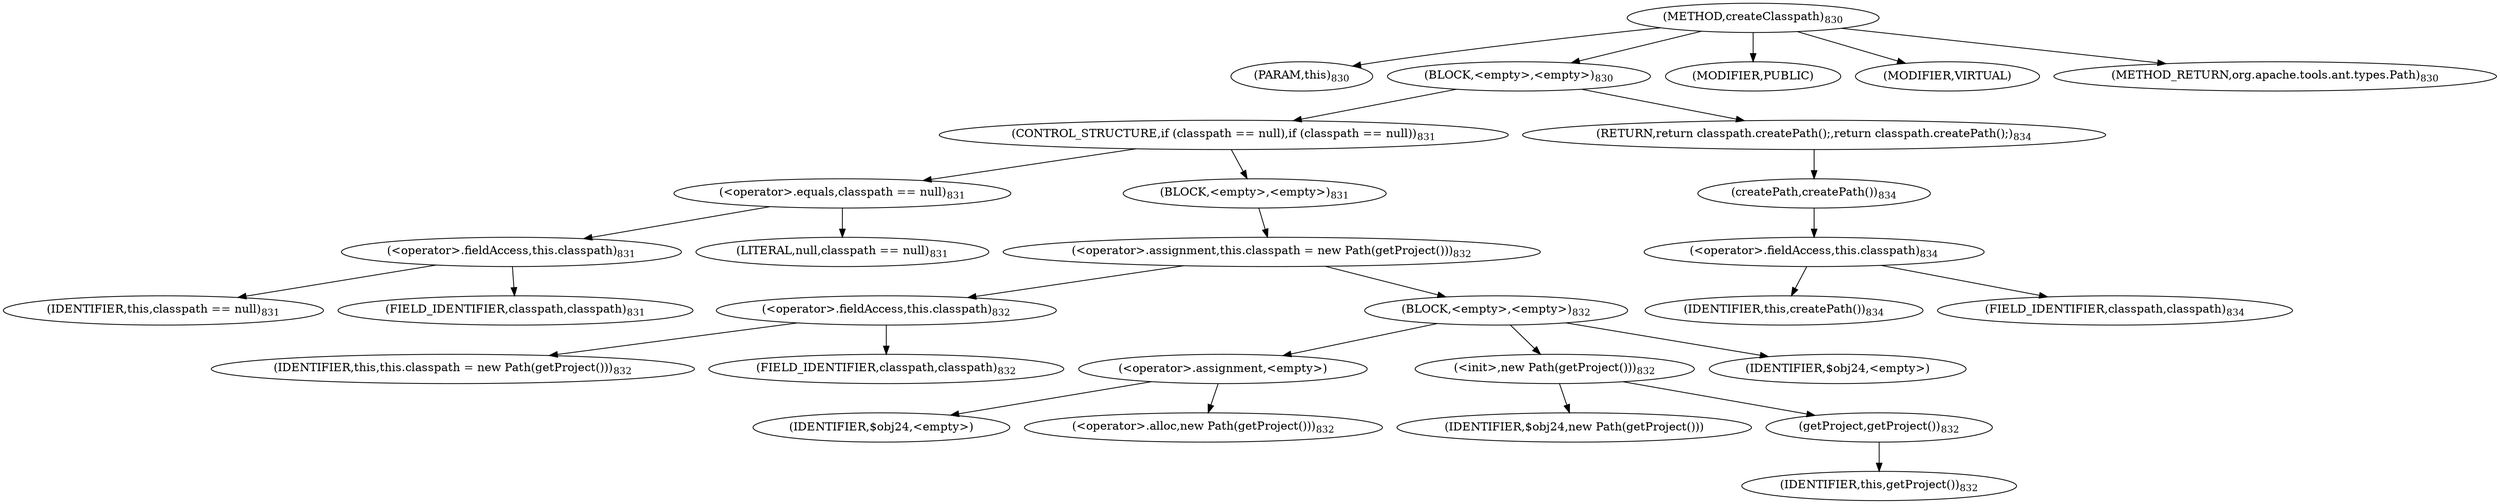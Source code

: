 digraph "createClasspath" {  
"1523" [label = <(METHOD,createClasspath)<SUB>830</SUB>> ]
"154" [label = <(PARAM,this)<SUB>830</SUB>> ]
"1524" [label = <(BLOCK,&lt;empty&gt;,&lt;empty&gt;)<SUB>830</SUB>> ]
"1525" [label = <(CONTROL_STRUCTURE,if (classpath == null),if (classpath == null))<SUB>831</SUB>> ]
"1526" [label = <(&lt;operator&gt;.equals,classpath == null)<SUB>831</SUB>> ]
"1527" [label = <(&lt;operator&gt;.fieldAccess,this.classpath)<SUB>831</SUB>> ]
"1528" [label = <(IDENTIFIER,this,classpath == null)<SUB>831</SUB>> ]
"1529" [label = <(FIELD_IDENTIFIER,classpath,classpath)<SUB>831</SUB>> ]
"1530" [label = <(LITERAL,null,classpath == null)<SUB>831</SUB>> ]
"1531" [label = <(BLOCK,&lt;empty&gt;,&lt;empty&gt;)<SUB>831</SUB>> ]
"1532" [label = <(&lt;operator&gt;.assignment,this.classpath = new Path(getProject()))<SUB>832</SUB>> ]
"1533" [label = <(&lt;operator&gt;.fieldAccess,this.classpath)<SUB>832</SUB>> ]
"1534" [label = <(IDENTIFIER,this,this.classpath = new Path(getProject()))<SUB>832</SUB>> ]
"1535" [label = <(FIELD_IDENTIFIER,classpath,classpath)<SUB>832</SUB>> ]
"1536" [label = <(BLOCK,&lt;empty&gt;,&lt;empty&gt;)<SUB>832</SUB>> ]
"1537" [label = <(&lt;operator&gt;.assignment,&lt;empty&gt;)> ]
"1538" [label = <(IDENTIFIER,$obj24,&lt;empty&gt;)> ]
"1539" [label = <(&lt;operator&gt;.alloc,new Path(getProject()))<SUB>832</SUB>> ]
"1540" [label = <(&lt;init&gt;,new Path(getProject()))<SUB>832</SUB>> ]
"1541" [label = <(IDENTIFIER,$obj24,new Path(getProject()))> ]
"1542" [label = <(getProject,getProject())<SUB>832</SUB>> ]
"153" [label = <(IDENTIFIER,this,getProject())<SUB>832</SUB>> ]
"1543" [label = <(IDENTIFIER,$obj24,&lt;empty&gt;)> ]
"1544" [label = <(RETURN,return classpath.createPath();,return classpath.createPath();)<SUB>834</SUB>> ]
"1545" [label = <(createPath,createPath())<SUB>834</SUB>> ]
"1546" [label = <(&lt;operator&gt;.fieldAccess,this.classpath)<SUB>834</SUB>> ]
"1547" [label = <(IDENTIFIER,this,createPath())<SUB>834</SUB>> ]
"1548" [label = <(FIELD_IDENTIFIER,classpath,classpath)<SUB>834</SUB>> ]
"1549" [label = <(MODIFIER,PUBLIC)> ]
"1550" [label = <(MODIFIER,VIRTUAL)> ]
"1551" [label = <(METHOD_RETURN,org.apache.tools.ant.types.Path)<SUB>830</SUB>> ]
  "1523" -> "154" 
  "1523" -> "1524" 
  "1523" -> "1549" 
  "1523" -> "1550" 
  "1523" -> "1551" 
  "1524" -> "1525" 
  "1524" -> "1544" 
  "1525" -> "1526" 
  "1525" -> "1531" 
  "1526" -> "1527" 
  "1526" -> "1530" 
  "1527" -> "1528" 
  "1527" -> "1529" 
  "1531" -> "1532" 
  "1532" -> "1533" 
  "1532" -> "1536" 
  "1533" -> "1534" 
  "1533" -> "1535" 
  "1536" -> "1537" 
  "1536" -> "1540" 
  "1536" -> "1543" 
  "1537" -> "1538" 
  "1537" -> "1539" 
  "1540" -> "1541" 
  "1540" -> "1542" 
  "1542" -> "153" 
  "1544" -> "1545" 
  "1545" -> "1546" 
  "1546" -> "1547" 
  "1546" -> "1548" 
}
